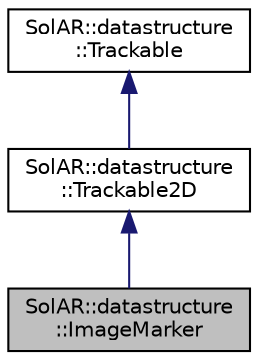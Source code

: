 digraph "SolAR::datastructure::ImageMarker"
{
 // LATEX_PDF_SIZE
  edge [fontname="Helvetica",fontsize="10",labelfontname="Helvetica",labelfontsize="10"];
  node [fontname="Helvetica",fontsize="10",shape=record];
  Node1 [label="SolAR::datastructure\l::ImageMarker",height=0.2,width=0.4,color="black", fillcolor="grey75", style="filled", fontcolor="black",tooltip="This class defines a fiducial marker datastructure."];
  Node2 -> Node1 [dir="back",color="midnightblue",fontsize="10",style="solid",fontname="Helvetica"];
  Node2 [label="SolAR::datastructure\l::Trackable2D",height=0.2,width=0.4,color="black", fillcolor="white", style="filled",URL="$class_sol_a_r_1_1datastructure_1_1_trackable2_d.html",tooltip="This abstract class defines the generic 2D trackable datastructure."];
  Node3 -> Node2 [dir="back",color="midnightblue",fontsize="10",style="solid",fontname="Helvetica"];
  Node3 [label="SolAR::datastructure\l::Trackable",height=0.2,width=0.4,color="black", fillcolor="white", style="filled",URL="$class_sol_a_r_1_1datastructure_1_1_trackable.html",tooltip="This abstract class defines the generic trackable datastructure."];
}
